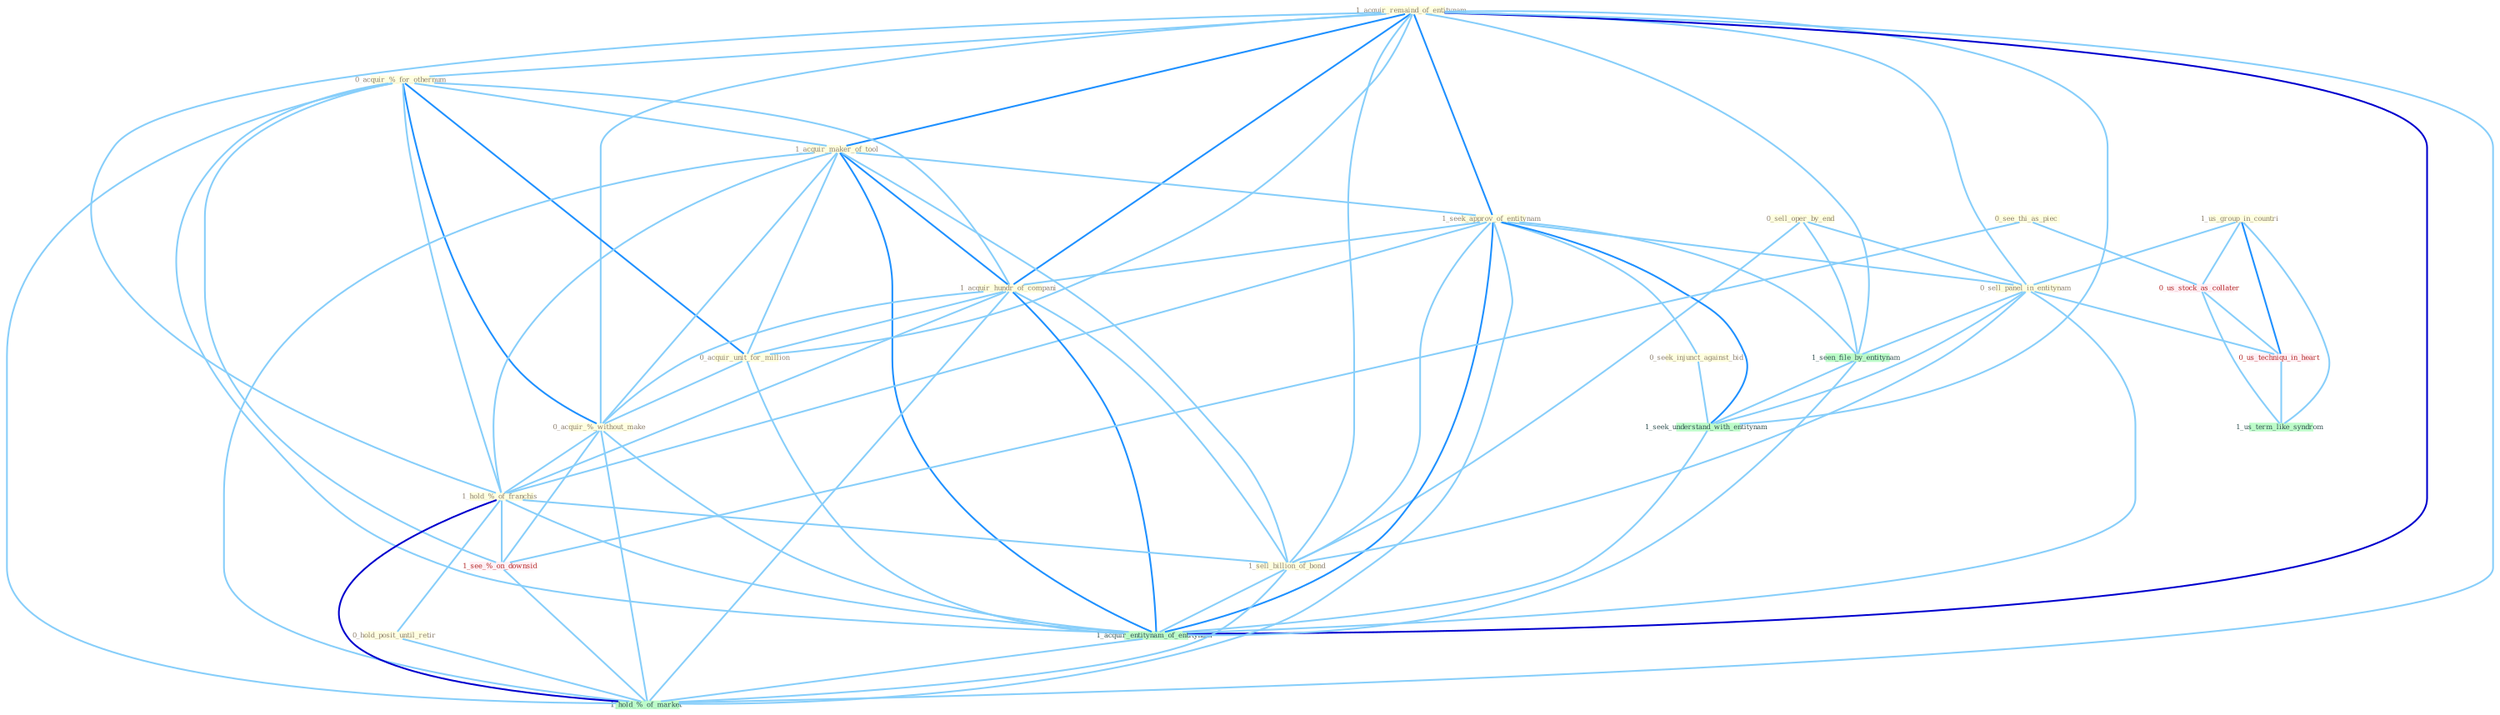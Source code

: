Graph G{ 
    node
    [shape=polygon,style=filled,width=.5,height=.06,color="#BDFCC9",fixedsize=true,fontsize=4,
    fontcolor="#2f4f4f"];
    {node
    [color="#ffffe0", fontcolor="#8b7d6b"] "1_acquir_remaind_of_entitynam " "0_sell_oper_by_end " "1_us_group_in_countri " "0_acquir_%_for_othernum " "1_acquir_maker_of_tool " "1_seek_approv_of_entitynam " "1_acquir_hundr_of_compani " "0_acquir_unit_for_million " "0_acquir_%_without_make " "0_sell_panel_in_entitynam " "0_see_thi_as_piec " "1_hold_%_of_franchis " "0_hold_posit_until_retir " "1_sell_billion_of_bond " "0_seek_injunct_against_bid "}
{node [color="#fff0f5", fontcolor="#b22222"] "0_us_stock_as_collater " "0_us_techniqu_in_heart " "1_see_%_on_downsid "}
edge [color="#B0E2FF"];

	"1_acquir_remaind_of_entitynam " -- "0_acquir_%_for_othernum " [w="1", color="#87cefa" ];
	"1_acquir_remaind_of_entitynam " -- "1_acquir_maker_of_tool " [w="2", color="#1e90ff" , len=0.8];
	"1_acquir_remaind_of_entitynam " -- "1_seek_approv_of_entitynam " [w="2", color="#1e90ff" , len=0.8];
	"1_acquir_remaind_of_entitynam " -- "1_acquir_hundr_of_compani " [w="2", color="#1e90ff" , len=0.8];
	"1_acquir_remaind_of_entitynam " -- "0_acquir_unit_for_million " [w="1", color="#87cefa" ];
	"1_acquir_remaind_of_entitynam " -- "0_acquir_%_without_make " [w="1", color="#87cefa" ];
	"1_acquir_remaind_of_entitynam " -- "0_sell_panel_in_entitynam " [w="1", color="#87cefa" ];
	"1_acquir_remaind_of_entitynam " -- "1_hold_%_of_franchis " [w="1", color="#87cefa" ];
	"1_acquir_remaind_of_entitynam " -- "1_sell_billion_of_bond " [w="1", color="#87cefa" ];
	"1_acquir_remaind_of_entitynam " -- "1_seen_file_by_entitynam " [w="1", color="#87cefa" ];
	"1_acquir_remaind_of_entitynam " -- "1_seek_understand_with_entitynam " [w="1", color="#87cefa" ];
	"1_acquir_remaind_of_entitynam " -- "1_acquir_entitynam_of_entitynam " [w="3", color="#0000cd" , len=0.6];
	"1_acquir_remaind_of_entitynam " -- "1_hold_%_of_market " [w="1", color="#87cefa" ];
	"0_sell_oper_by_end " -- "0_sell_panel_in_entitynam " [w="1", color="#87cefa" ];
	"0_sell_oper_by_end " -- "1_sell_billion_of_bond " [w="1", color="#87cefa" ];
	"0_sell_oper_by_end " -- "1_seen_file_by_entitynam " [w="1", color="#87cefa" ];
	"1_us_group_in_countri " -- "0_sell_panel_in_entitynam " [w="1", color="#87cefa" ];
	"1_us_group_in_countri " -- "0_us_stock_as_collater " [w="1", color="#87cefa" ];
	"1_us_group_in_countri " -- "0_us_techniqu_in_heart " [w="2", color="#1e90ff" , len=0.8];
	"1_us_group_in_countri " -- "1_us_term_like_syndrom " [w="1", color="#87cefa" ];
	"0_acquir_%_for_othernum " -- "1_acquir_maker_of_tool " [w="1", color="#87cefa" ];
	"0_acquir_%_for_othernum " -- "1_acquir_hundr_of_compani " [w="1", color="#87cefa" ];
	"0_acquir_%_for_othernum " -- "0_acquir_unit_for_million " [w="2", color="#1e90ff" , len=0.8];
	"0_acquir_%_for_othernum " -- "0_acquir_%_without_make " [w="2", color="#1e90ff" , len=0.8];
	"0_acquir_%_for_othernum " -- "1_hold_%_of_franchis " [w="1", color="#87cefa" ];
	"0_acquir_%_for_othernum " -- "1_acquir_entitynam_of_entitynam " [w="1", color="#87cefa" ];
	"0_acquir_%_for_othernum " -- "1_see_%_on_downsid " [w="1", color="#87cefa" ];
	"0_acquir_%_for_othernum " -- "1_hold_%_of_market " [w="1", color="#87cefa" ];
	"1_acquir_maker_of_tool " -- "1_seek_approv_of_entitynam " [w="1", color="#87cefa" ];
	"1_acquir_maker_of_tool " -- "1_acquir_hundr_of_compani " [w="2", color="#1e90ff" , len=0.8];
	"1_acquir_maker_of_tool " -- "0_acquir_unit_for_million " [w="1", color="#87cefa" ];
	"1_acquir_maker_of_tool " -- "0_acquir_%_without_make " [w="1", color="#87cefa" ];
	"1_acquir_maker_of_tool " -- "1_hold_%_of_franchis " [w="1", color="#87cefa" ];
	"1_acquir_maker_of_tool " -- "1_sell_billion_of_bond " [w="1", color="#87cefa" ];
	"1_acquir_maker_of_tool " -- "1_acquir_entitynam_of_entitynam " [w="2", color="#1e90ff" , len=0.8];
	"1_acquir_maker_of_tool " -- "1_hold_%_of_market " [w="1", color="#87cefa" ];
	"1_seek_approv_of_entitynam " -- "1_acquir_hundr_of_compani " [w="1", color="#87cefa" ];
	"1_seek_approv_of_entitynam " -- "0_sell_panel_in_entitynam " [w="1", color="#87cefa" ];
	"1_seek_approv_of_entitynam " -- "1_hold_%_of_franchis " [w="1", color="#87cefa" ];
	"1_seek_approv_of_entitynam " -- "1_sell_billion_of_bond " [w="1", color="#87cefa" ];
	"1_seek_approv_of_entitynam " -- "0_seek_injunct_against_bid " [w="1", color="#87cefa" ];
	"1_seek_approv_of_entitynam " -- "1_seen_file_by_entitynam " [w="1", color="#87cefa" ];
	"1_seek_approv_of_entitynam " -- "1_seek_understand_with_entitynam " [w="2", color="#1e90ff" , len=0.8];
	"1_seek_approv_of_entitynam " -- "1_acquir_entitynam_of_entitynam " [w="2", color="#1e90ff" , len=0.8];
	"1_seek_approv_of_entitynam " -- "1_hold_%_of_market " [w="1", color="#87cefa" ];
	"1_acquir_hundr_of_compani " -- "0_acquir_unit_for_million " [w="1", color="#87cefa" ];
	"1_acquir_hundr_of_compani " -- "0_acquir_%_without_make " [w="1", color="#87cefa" ];
	"1_acquir_hundr_of_compani " -- "1_hold_%_of_franchis " [w="1", color="#87cefa" ];
	"1_acquir_hundr_of_compani " -- "1_sell_billion_of_bond " [w="1", color="#87cefa" ];
	"1_acquir_hundr_of_compani " -- "1_acquir_entitynam_of_entitynam " [w="2", color="#1e90ff" , len=0.8];
	"1_acquir_hundr_of_compani " -- "1_hold_%_of_market " [w="1", color="#87cefa" ];
	"0_acquir_unit_for_million " -- "0_acquir_%_without_make " [w="1", color="#87cefa" ];
	"0_acquir_unit_for_million " -- "1_acquir_entitynam_of_entitynam " [w="1", color="#87cefa" ];
	"0_acquir_%_without_make " -- "1_hold_%_of_franchis " [w="1", color="#87cefa" ];
	"0_acquir_%_without_make " -- "1_acquir_entitynam_of_entitynam " [w="1", color="#87cefa" ];
	"0_acquir_%_without_make " -- "1_see_%_on_downsid " [w="1", color="#87cefa" ];
	"0_acquir_%_without_make " -- "1_hold_%_of_market " [w="1", color="#87cefa" ];
	"0_sell_panel_in_entitynam " -- "1_sell_billion_of_bond " [w="1", color="#87cefa" ];
	"0_sell_panel_in_entitynam " -- "1_seen_file_by_entitynam " [w="1", color="#87cefa" ];
	"0_sell_panel_in_entitynam " -- "1_seek_understand_with_entitynam " [w="1", color="#87cefa" ];
	"0_sell_panel_in_entitynam " -- "1_acquir_entitynam_of_entitynam " [w="1", color="#87cefa" ];
	"0_sell_panel_in_entitynam " -- "0_us_techniqu_in_heart " [w="1", color="#87cefa" ];
	"0_see_thi_as_piec " -- "0_us_stock_as_collater " [w="1", color="#87cefa" ];
	"0_see_thi_as_piec " -- "1_see_%_on_downsid " [w="1", color="#87cefa" ];
	"1_hold_%_of_franchis " -- "0_hold_posit_until_retir " [w="1", color="#87cefa" ];
	"1_hold_%_of_franchis " -- "1_sell_billion_of_bond " [w="1", color="#87cefa" ];
	"1_hold_%_of_franchis " -- "1_acquir_entitynam_of_entitynam " [w="1", color="#87cefa" ];
	"1_hold_%_of_franchis " -- "1_see_%_on_downsid " [w="1", color="#87cefa" ];
	"1_hold_%_of_franchis " -- "1_hold_%_of_market " [w="3", color="#0000cd" , len=0.6];
	"0_hold_posit_until_retir " -- "1_hold_%_of_market " [w="1", color="#87cefa" ];
	"1_sell_billion_of_bond " -- "1_acquir_entitynam_of_entitynam " [w="1", color="#87cefa" ];
	"1_sell_billion_of_bond " -- "1_hold_%_of_market " [w="1", color="#87cefa" ];
	"0_seek_injunct_against_bid " -- "1_seek_understand_with_entitynam " [w="1", color="#87cefa" ];
	"1_seen_file_by_entitynam " -- "1_seek_understand_with_entitynam " [w="1", color="#87cefa" ];
	"1_seen_file_by_entitynam " -- "1_acquir_entitynam_of_entitynam " [w="1", color="#87cefa" ];
	"0_us_stock_as_collater " -- "0_us_techniqu_in_heart " [w="1", color="#87cefa" ];
	"0_us_stock_as_collater " -- "1_us_term_like_syndrom " [w="1", color="#87cefa" ];
	"1_seek_understand_with_entitynam " -- "1_acquir_entitynam_of_entitynam " [w="1", color="#87cefa" ];
	"1_acquir_entitynam_of_entitynam " -- "1_hold_%_of_market " [w="1", color="#87cefa" ];
	"0_us_techniqu_in_heart " -- "1_us_term_like_syndrom " [w="1", color="#87cefa" ];
	"1_see_%_on_downsid " -- "1_hold_%_of_market " [w="1", color="#87cefa" ];
}